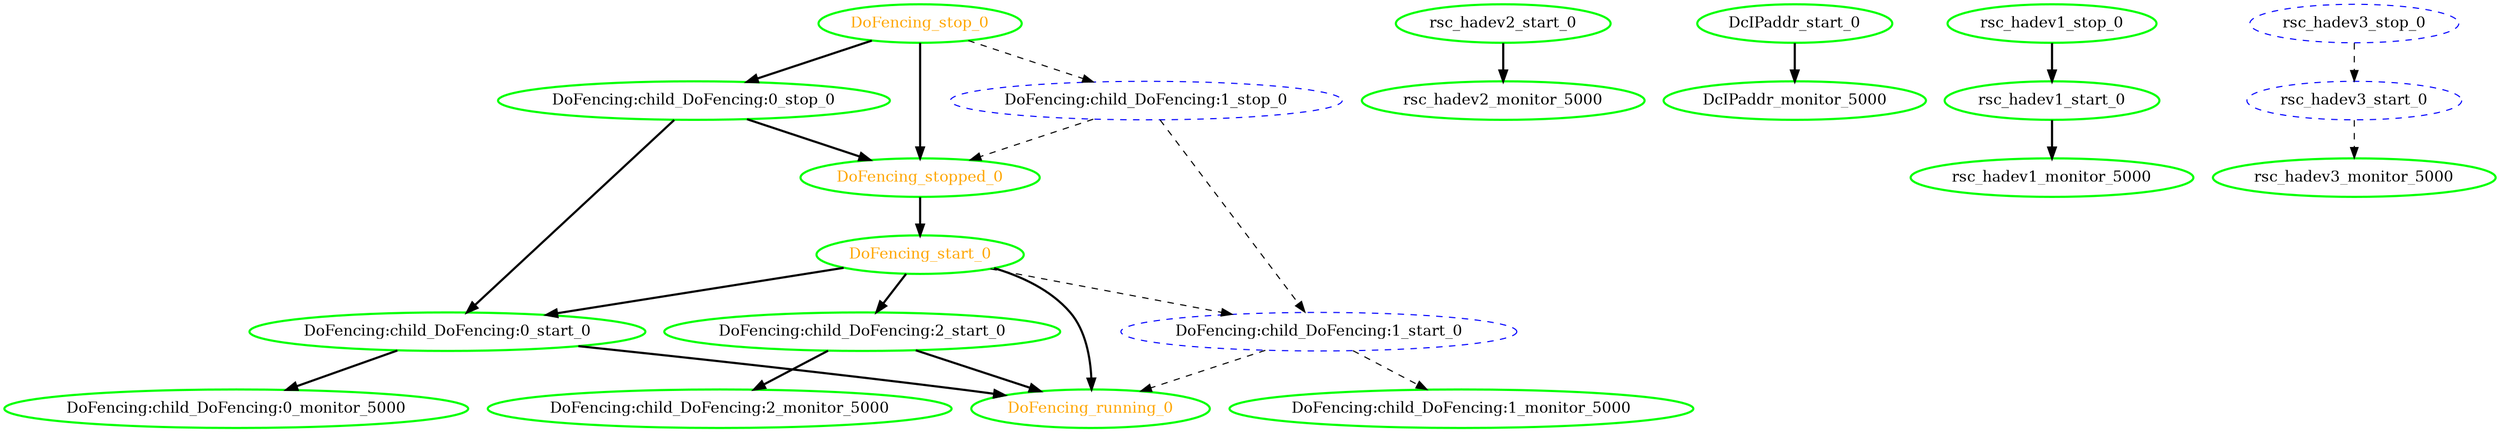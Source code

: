 digraph "g" {
	size = "30,30"
"DoFencing:child_DoFencing:0_monitor_5000" [ tooltip="hadev1" style=bold color="green" fontcolor="black" ]
"rsc_hadev2_start_0" [ tooltip="hadev2" style=bold color="green" fontcolor="black" ]
"DcIPaddr_start_0" [ tooltip="hadev2" style=bold color="green" fontcolor="black" ]
"rsc_hadev1_monitor_5000" [ tooltip="hadev1" style=bold color="green" fontcolor="black" ]
"DoFencing:child_DoFencing:1_monitor_5000" [ tooltip="hadev3" style=bold color="green" fontcolor="black" ]
"rsc_hadev3_monitor_5000" [ tooltip="hadev3" style=bold color="green" fontcolor="black" ]
"DcIPaddr_monitor_5000" [ tooltip="hadev2" style=bold color="green" fontcolor="black" ]
"rsc_hadev1_stop_0" [ tooltip="hadev3" style=bold color="green" fontcolor="black" ]
"rsc_hadev1_start_0" [ tooltip="hadev1" style=bold color="green" fontcolor="black" ]
"rsc_hadev2_monitor_5000" [ tooltip="hadev2" style=bold color="green" fontcolor="black" ]
"rsc_hadev3_stop_0" [ style="dashed" color="blue" fontcolor="black" ]
"rsc_hadev3_start_0" [ style="dashed" color="blue" fontcolor="black" ]
"DoFencing:child_DoFencing:0_stop_0" [ tooltip="hadev2" style=bold color="green" fontcolor="black" ]
"DoFencing:child_DoFencing:0_start_0" [ tooltip="hadev1" style=bold color="green" fontcolor="black" ]
"DoFencing:child_DoFencing:1_stop_0" [ style="dashed" color="blue" fontcolor="black" ]
"DoFencing:child_DoFencing:1_start_0" [ style="dashed" color="blue" fontcolor="black" ]
"DoFencing:child_DoFencing:2_start_0" [ tooltip="hadev2" style=bold color="green" fontcolor="black" ]
"DoFencing:child_DoFencing:2_monitor_5000" [ tooltip="hadev2" style=bold color="green" fontcolor="black" ]
"DoFencing_start_0" [ tooltip="" style=bold color="green" fontcolor="orange" ]
"DoFencing_running_0" [ tooltip="" style=bold color="green" fontcolor="orange" ]
"DoFencing_stop_0" [ tooltip="" style=bold color="green" fontcolor="orange" ]
"DoFencing_stopped_0" [ tooltip="" style=bold color="green" fontcolor="orange" ]
"DoFencing:child_DoFencing:0_start_0" -> "DoFencing:child_DoFencing:0_monitor_5000" [ style = bold]
"rsc_hadev1_start_0" -> "rsc_hadev1_monitor_5000" [ style = bold]
"DoFencing:child_DoFencing:1_start_0" -> "DoFencing:child_DoFencing:1_monitor_5000" [ style = dashed]
"rsc_hadev3_start_0" -> "rsc_hadev3_monitor_5000" [ style = dashed]
"DcIPaddr_start_0" -> "DcIPaddr_monitor_5000" [ style = bold]
"rsc_hadev1_stop_0" -> "rsc_hadev1_start_0" [ style = bold]
"rsc_hadev2_start_0" -> "rsc_hadev2_monitor_5000" [ style = bold]
"rsc_hadev3_stop_0" -> "rsc_hadev3_start_0" [ style = dashed]
"DoFencing_stop_0" -> "DoFencing:child_DoFencing:0_stop_0" [ style = bold]
"DoFencing:child_DoFencing:0_stop_0" -> "DoFencing:child_DoFencing:0_start_0" [ style = bold]
"DoFencing_start_0" -> "DoFencing:child_DoFencing:0_start_0" [ style = bold]
"DoFencing_stop_0" -> "DoFencing:child_DoFencing:1_stop_0" [ style = dashed]
"DoFencing:child_DoFencing:1_stop_0" -> "DoFencing:child_DoFencing:1_start_0" [ style = dashed]
"DoFencing_start_0" -> "DoFencing:child_DoFencing:1_start_0" [ style = dashed]
"DoFencing_start_0" -> "DoFencing:child_DoFencing:2_start_0" [ style = bold]
"DoFencing:child_DoFencing:2_start_0" -> "DoFencing:child_DoFencing:2_monitor_5000" [ style = bold]
"DoFencing_stopped_0" -> "DoFencing_start_0" [ style = bold]
"DoFencing:child_DoFencing:0_start_0" -> "DoFencing_running_0" [ style = bold]
"DoFencing:child_DoFencing:1_start_0" -> "DoFencing_running_0" [ style = dashed]
"DoFencing:child_DoFencing:2_start_0" -> "DoFencing_running_0" [ style = bold]
"DoFencing_start_0" -> "DoFencing_running_0" [ style = bold]
"DoFencing:child_DoFencing:0_stop_0" -> "DoFencing_stopped_0" [ style = bold]
"DoFencing:child_DoFencing:1_stop_0" -> "DoFencing_stopped_0" [ style = dashed]
"DoFencing_stop_0" -> "DoFencing_stopped_0" [ style = bold]
}
